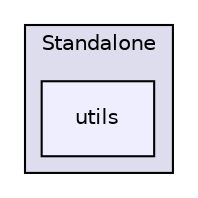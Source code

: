 digraph "/home/travis/build/AliceO2Group/AliceO2/GPU/GPUTracking/Standalone/utils" {
  bgcolor=transparent;
  compound=true
  node [ fontsize="10", fontname="Helvetica"];
  edge [ labelfontsize="10", labelfontname="Helvetica"];
  subgraph clusterdir_289ec97c7adb65139f0eb8343d5d21ae {
    graph [ bgcolor="#ddddee", pencolor="black", label="Standalone" fontname="Helvetica", fontsize="10", URL="dir_289ec97c7adb65139f0eb8343d5d21ae.html"]
  dir_e9bb66071ff20a94d206d862bf4c4a75 [shape=box, label="utils", style="filled", fillcolor="#eeeeff", pencolor="black", URL="dir_e9bb66071ff20a94d206d862bf4c4a75.html"];
  }
}
